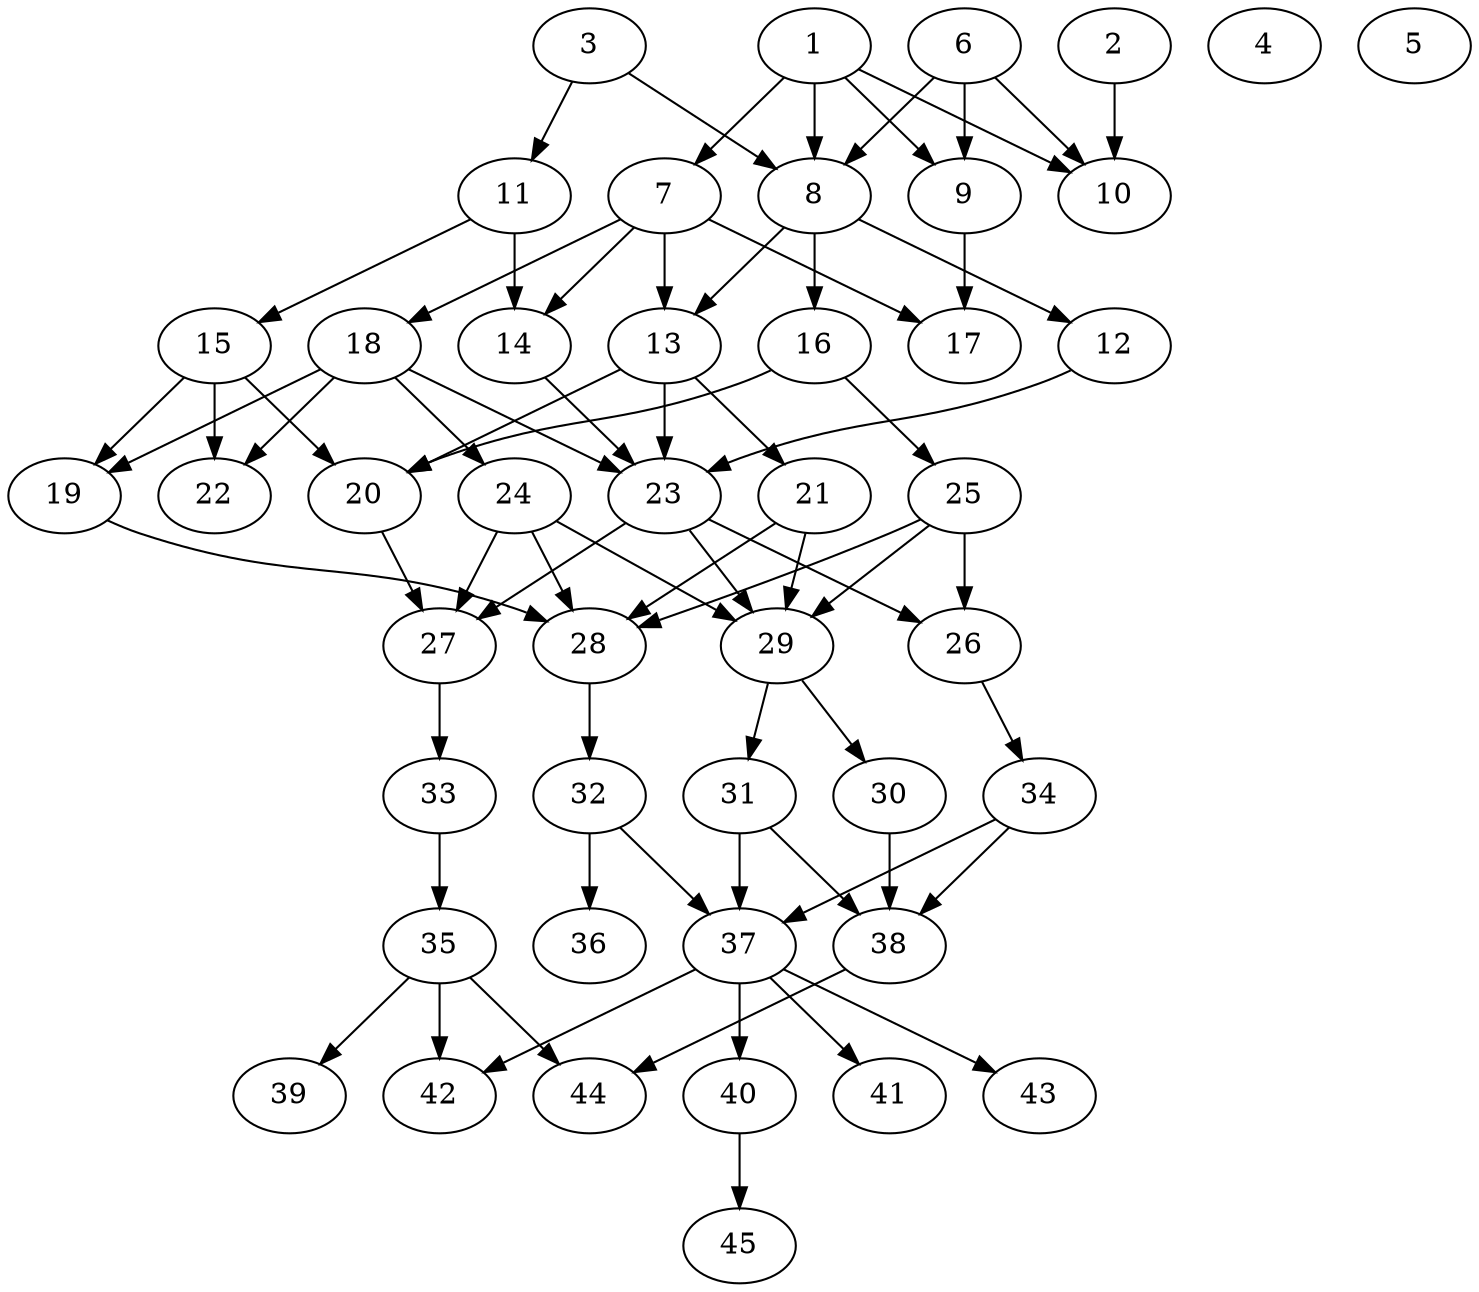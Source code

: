 // DAG automatically generated by daggen at Thu Oct  3 14:07:25 2019
// ./daggen --dot -n 45 --ccr 0.4 --fat 0.5 --regular 0.7 --density 0.5 --mindata 5242880 --maxdata 52428800 
digraph G {
  1 [size="51438080", alpha="0.05", expect_size="20575232"] 
  1 -> 7 [size ="20575232"]
  1 -> 8 [size ="20575232"]
  1 -> 9 [size ="20575232"]
  1 -> 10 [size ="20575232"]
  2 [size="70062080", alpha="0.15", expect_size="28024832"] 
  2 -> 10 [size ="28024832"]
  3 [size="53288960", alpha="0.12", expect_size="21315584"] 
  3 -> 8 [size ="21315584"]
  3 -> 11 [size ="21315584"]
  4 [size="18467840", alpha="0.19", expect_size="7387136"] 
  5 [size="122516480", alpha="0.17", expect_size="49006592"] 
  6 [size="125015040", alpha="0.18", expect_size="50006016"] 
  6 -> 8 [size ="50006016"]
  6 -> 9 [size ="50006016"]
  6 -> 10 [size ="50006016"]
  7 [size="65745920", alpha="0.07", expect_size="26298368"] 
  7 -> 13 [size ="26298368"]
  7 -> 14 [size ="26298368"]
  7 -> 17 [size ="26298368"]
  7 -> 18 [size ="26298368"]
  8 [size="39137280", alpha="0.16", expect_size="15654912"] 
  8 -> 12 [size ="15654912"]
  8 -> 13 [size ="15654912"]
  8 -> 16 [size ="15654912"]
  9 [size="28021760", alpha="0.20", expect_size="11208704"] 
  9 -> 17 [size ="11208704"]
  10 [size="57612800", alpha="0.15", expect_size="23045120"] 
  11 [size="118822400", alpha="0.18", expect_size="47528960"] 
  11 -> 14 [size ="47528960"]
  11 -> 15 [size ="47528960"]
  12 [size="30254080", alpha="0.13", expect_size="12101632"] 
  12 -> 23 [size ="12101632"]
  13 [size="120967680", alpha="0.14", expect_size="48387072"] 
  13 -> 20 [size ="48387072"]
  13 -> 21 [size ="48387072"]
  13 -> 23 [size ="48387072"]
  14 [size="76674560", alpha="0.07", expect_size="30669824"] 
  14 -> 23 [size ="30669824"]
  15 [size="68695040", alpha="0.03", expect_size="27478016"] 
  15 -> 19 [size ="27478016"]
  15 -> 20 [size ="27478016"]
  15 -> 22 [size ="27478016"]
  16 [size="53852160", alpha="0.00", expect_size="21540864"] 
  16 -> 20 [size ="21540864"]
  16 -> 25 [size ="21540864"]
  17 [size="39941120", alpha="0.08", expect_size="15976448"] 
  18 [size="82728960", alpha="0.08", expect_size="33091584"] 
  18 -> 19 [size ="33091584"]
  18 -> 22 [size ="33091584"]
  18 -> 23 [size ="33091584"]
  18 -> 24 [size ="33091584"]
  19 [size="59389440", alpha="0.04", expect_size="23755776"] 
  19 -> 28 [size ="23755776"]
  20 [size="57876480", alpha="0.05", expect_size="23150592"] 
  20 -> 27 [size ="23150592"]
  21 [size="29509120", alpha="0.12", expect_size="11803648"] 
  21 -> 28 [size ="11803648"]
  21 -> 29 [size ="11803648"]
  22 [size="19998720", alpha="0.09", expect_size="7999488"] 
  23 [size="96896000", alpha="0.13", expect_size="38758400"] 
  23 -> 26 [size ="38758400"]
  23 -> 27 [size ="38758400"]
  23 -> 29 [size ="38758400"]
  24 [size="59105280", alpha="0.17", expect_size="23642112"] 
  24 -> 27 [size ="23642112"]
  24 -> 28 [size ="23642112"]
  24 -> 29 [size ="23642112"]
  25 [size="101373440", alpha="0.00", expect_size="40549376"] 
  25 -> 26 [size ="40549376"]
  25 -> 28 [size ="40549376"]
  25 -> 29 [size ="40549376"]
  26 [size="121658880", alpha="0.02", expect_size="48663552"] 
  26 -> 34 [size ="48663552"]
  27 [size="121830400", alpha="0.13", expect_size="48732160"] 
  27 -> 33 [size ="48732160"]
  28 [size="48120320", alpha="0.08", expect_size="19248128"] 
  28 -> 32 [size ="19248128"]
  29 [size="93066240", alpha="0.06", expect_size="37226496"] 
  29 -> 30 [size ="37226496"]
  29 -> 31 [size ="37226496"]
  30 [size="119040000", alpha="0.12", expect_size="47616000"] 
  30 -> 38 [size ="47616000"]
  31 [size="30714880", alpha="0.15", expect_size="12285952"] 
  31 -> 37 [size ="12285952"]
  31 -> 38 [size ="12285952"]
  32 [size="102348800", alpha="0.01", expect_size="40939520"] 
  32 -> 36 [size ="40939520"]
  32 -> 37 [size ="40939520"]
  33 [size="37007360", alpha="0.06", expect_size="14802944"] 
  33 -> 35 [size ="14802944"]
  34 [size="110801920", alpha="0.01", expect_size="44320768"] 
  34 -> 37 [size ="44320768"]
  34 -> 38 [size ="44320768"]
  35 [size="93168640", alpha="0.06", expect_size="37267456"] 
  35 -> 39 [size ="37267456"]
  35 -> 42 [size ="37267456"]
  35 -> 44 [size ="37267456"]
  36 [size="93514240", alpha="0.18", expect_size="37405696"] 
  37 [size="105786880", alpha="0.14", expect_size="42314752"] 
  37 -> 40 [size ="42314752"]
  37 -> 41 [size ="42314752"]
  37 -> 42 [size ="42314752"]
  37 -> 43 [size ="42314752"]
  38 [size="64660480", alpha="0.02", expect_size="25864192"] 
  38 -> 44 [size ="25864192"]
  39 [size="114129920", alpha="0.18", expect_size="45651968"] 
  40 [size="33182720", alpha="0.01", expect_size="13273088"] 
  40 -> 45 [size ="13273088"]
  41 [size="102254080", alpha="0.07", expect_size="40901632"] 
  42 [size="73164800", alpha="0.15", expect_size="29265920"] 
  43 [size="81031680", alpha="0.16", expect_size="32412672"] 
  44 [size="115747840", alpha="0.06", expect_size="46299136"] 
  45 [size="122918400", alpha="0.10", expect_size="49167360"] 
}
